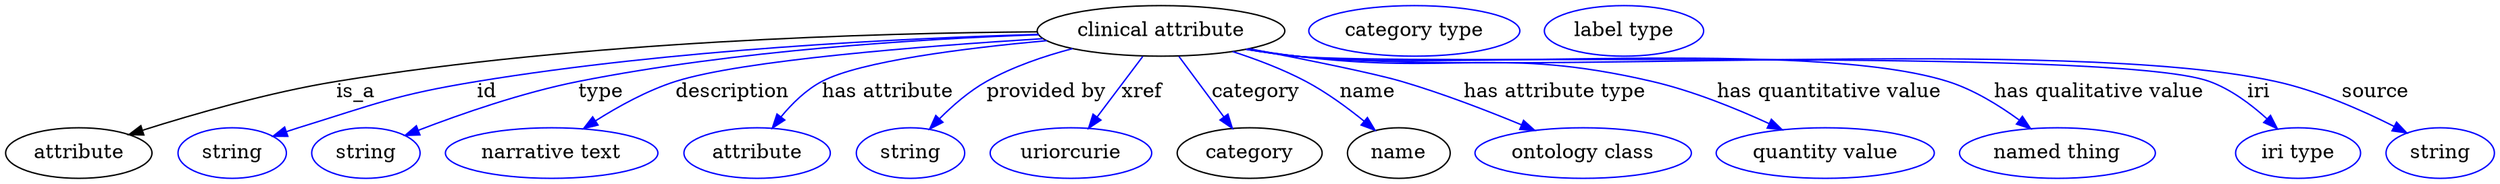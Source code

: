 digraph {
	graph [bb="0,0,1765.3,123"];
	node [label="\N"];
	"clinical attribute"	[height=0.5,
		label="clinical attribute",
		pos="819,105",
		width=2.4373];
	attribute	[height=0.5,
		pos="51.995,18",
		width=1.4443];
	"clinical attribute" -> attribute	[label=is_a,
		lp="253,61.5",
		pos="e,88.065,31.025 730.96,104.03 616.8,102.85 411.83,96.575 239,69 189.95,61.175 135.21,45.72 97.693,34.053"];
	id	[color=blue,
		height=0.5,
		label=string,
		pos="160,18",
		width=1.0652];
	"clinical attribute" -> id	[color=blue,
		label=id,
		lp="341,61.5",
		pos="e,189.38,29.712 731.69,102.53 634.15,99.765 471.83,91.824 334,69 286.72,61.172 234.05,44.936 199.17,33.082",
		style=solid];
	type	[color=blue,
		height=0.5,
		label=string,
		pos="255,18",
		width=1.0652];
	"clinical attribute" -> type	[color=blue,
		label=type,
		lp="422,61.5",
		pos="e,282.82,30.508 731.98,102.31 647.84,99.344 517.13,91.216 406,69 366.34,61.073 322.64,45.853 292.5,34.278",
		style=solid];
	description	[color=blue,
		height=0.5,
		label="narrative text",
		pos="387,18",
		width=2.0943];
	"clinical attribute" -> description	[color=blue,
		label=description,
		lp="514.5,61.5",
		pos="e,409.38,35.406 735.16,99.524 648.97,94.203 520.92,84.101 474,69 454.13,62.606 433.8,51.245 417.79,40.967",
		style=solid];
	"has attribute"	[color=blue,
		height=0.5,
		label=attribute,
		pos="532,18",
		width=1.4443];
	"clinical attribute" -> "has attribute"	[color=blue,
		label="has attribute",
		lp="624,61.5",
		pos="e,542.46,35.748 737.57,98.175 678.43,92.84 604.19,83.531 577,69 565.84,63.04 556.07,53.176 548.51,43.778",
		style=solid];
	"provided by"	[color=blue,
		height=0.5,
		label=string,
		pos="640,18",
		width=1.0652];
	"clinical attribute" -> "provided by"	[color=blue,
		label="provided by",
		lp="736.5,61.5",
		pos="e,653.59,35.116 755.67,92.451 735.18,87.123 712.88,79.561 694,69 681.68,62.11 669.93,51.856 660.57,42.424",
		style=solid];
	xref	[color=blue,
		height=0.5,
		label=uriorcurie,
		pos="754,18",
		width=1.5887];
	"clinical attribute" -> xref	[color=blue,
		label=xref,
		lp="805.5,61.5",
		pos="e,766.69,35.597 805.84,86.799 796.38,74.426 783.48,57.555 772.91,43.738",
		style=solid];
	category	[height=0.5,
		pos="881,18",
		width=1.4263];
	"clinical attribute" -> category	[color=blue,
		label=category,
		lp="885.5,61.5",
		pos="e,868.89,35.597 831.54,86.799 840.57,74.426 852.87,57.555 862.95,43.738",
		style=solid];
	name	[height=0.5,
		pos="987,18",
		width=1.011];
	"clinical attribute" -> name	[color=blue,
		label=name,
		lp="965,61.5",
		pos="e,970.11,34.206 869.35,90.232 886.25,84.703 904.88,77.582 921,69 935.63,61.203 950.48,50.278 962.38,40.628",
		style=solid];
	"has attribute type"	[color=blue,
		height=0.5,
		label="ontology class",
		pos="1118,18",
		width=2.1304];
	"clinical attribute" -> "has attribute type"	[color=blue,
		label="has attribute type",
		lp="1098,61.5",
		pos="e,1083.5,34.182 881.34,92.291 921.21,84.586 969.05,74.874 989,69 1017.9,60.494 1049.4,48.329 1074.1,38.128",
		style=solid];
	"has quantitative value"	[color=blue,
		height=0.5,
		label="quantity value",
		pos="1290,18",
		width=2.1484];
	"clinical attribute" -> "has quantitative value"	[color=blue,
		label="has quantitative value",
		lp="1293,61.5",
		pos="e,1259.3,34.655 880.56,92.121 891.98,90.196 903.83,88.384 915,87 1026.4,73.192 1057.6,94.457 1167,69 1195.7,62.317 1226.4,49.834 \
1250,39.013",
		style=solid];
	"has qualitative value"	[color=blue,
		height=0.5,
		label="named thing",
		pos="1455,18",
		width=1.9318];
	"clinical attribute" -> "has qualitative value"	[color=blue,
		label="has qualitative value",
		lp="1484.5,61.5",
		pos="e,1436,35.349 879.76,91.952 891.41,90.007 903.55,88.23 915,87 1017.2,76.017 1279,99.804 1377,69 1395.3,63.249 1413.5,52.007 1427.7,\
41.637",
		style=solid];
	iri	[color=blue,
		height=0.5,
		label="iri type",
		pos="1626,18",
		width=1.2277];
	"clinical attribute" -> iri	[color=blue,
		label=iri,
		lp="1598,61.5",
		pos="e,1611.2,35.385 879.49,91.891 891.23,89.938 903.46,88.175 915,87 986.65,79.7 1495.3,93.652 1563,69 1578.2,63.462 1592.5,52.694 1603.7,\
42.564",
		style=solid];
	source	[color=blue,
		height=0.5,
		label=string,
		pos="1727,18",
		width=1.0652];
	"clinical attribute" -> source	[color=blue,
		label=source,
		lp="1681,61.5",
		pos="e,1703.2,32.332 879.49,91.874 891.22,89.923 903.46,88.164 915,87 1068.7,71.487 1459.1,101.94 1610,69 1639.8,62.501 1671.4,48.481 \
1694.3,36.936",
		style=solid];
	"named thing_category"	[color=blue,
		height=0.5,
		label="category type",
		pos="999,105",
		width=2.0762];
	attribute_name	[color=blue,
		height=0.5,
		label="label type",
		pos="1148,105",
		width=1.5707];
}
